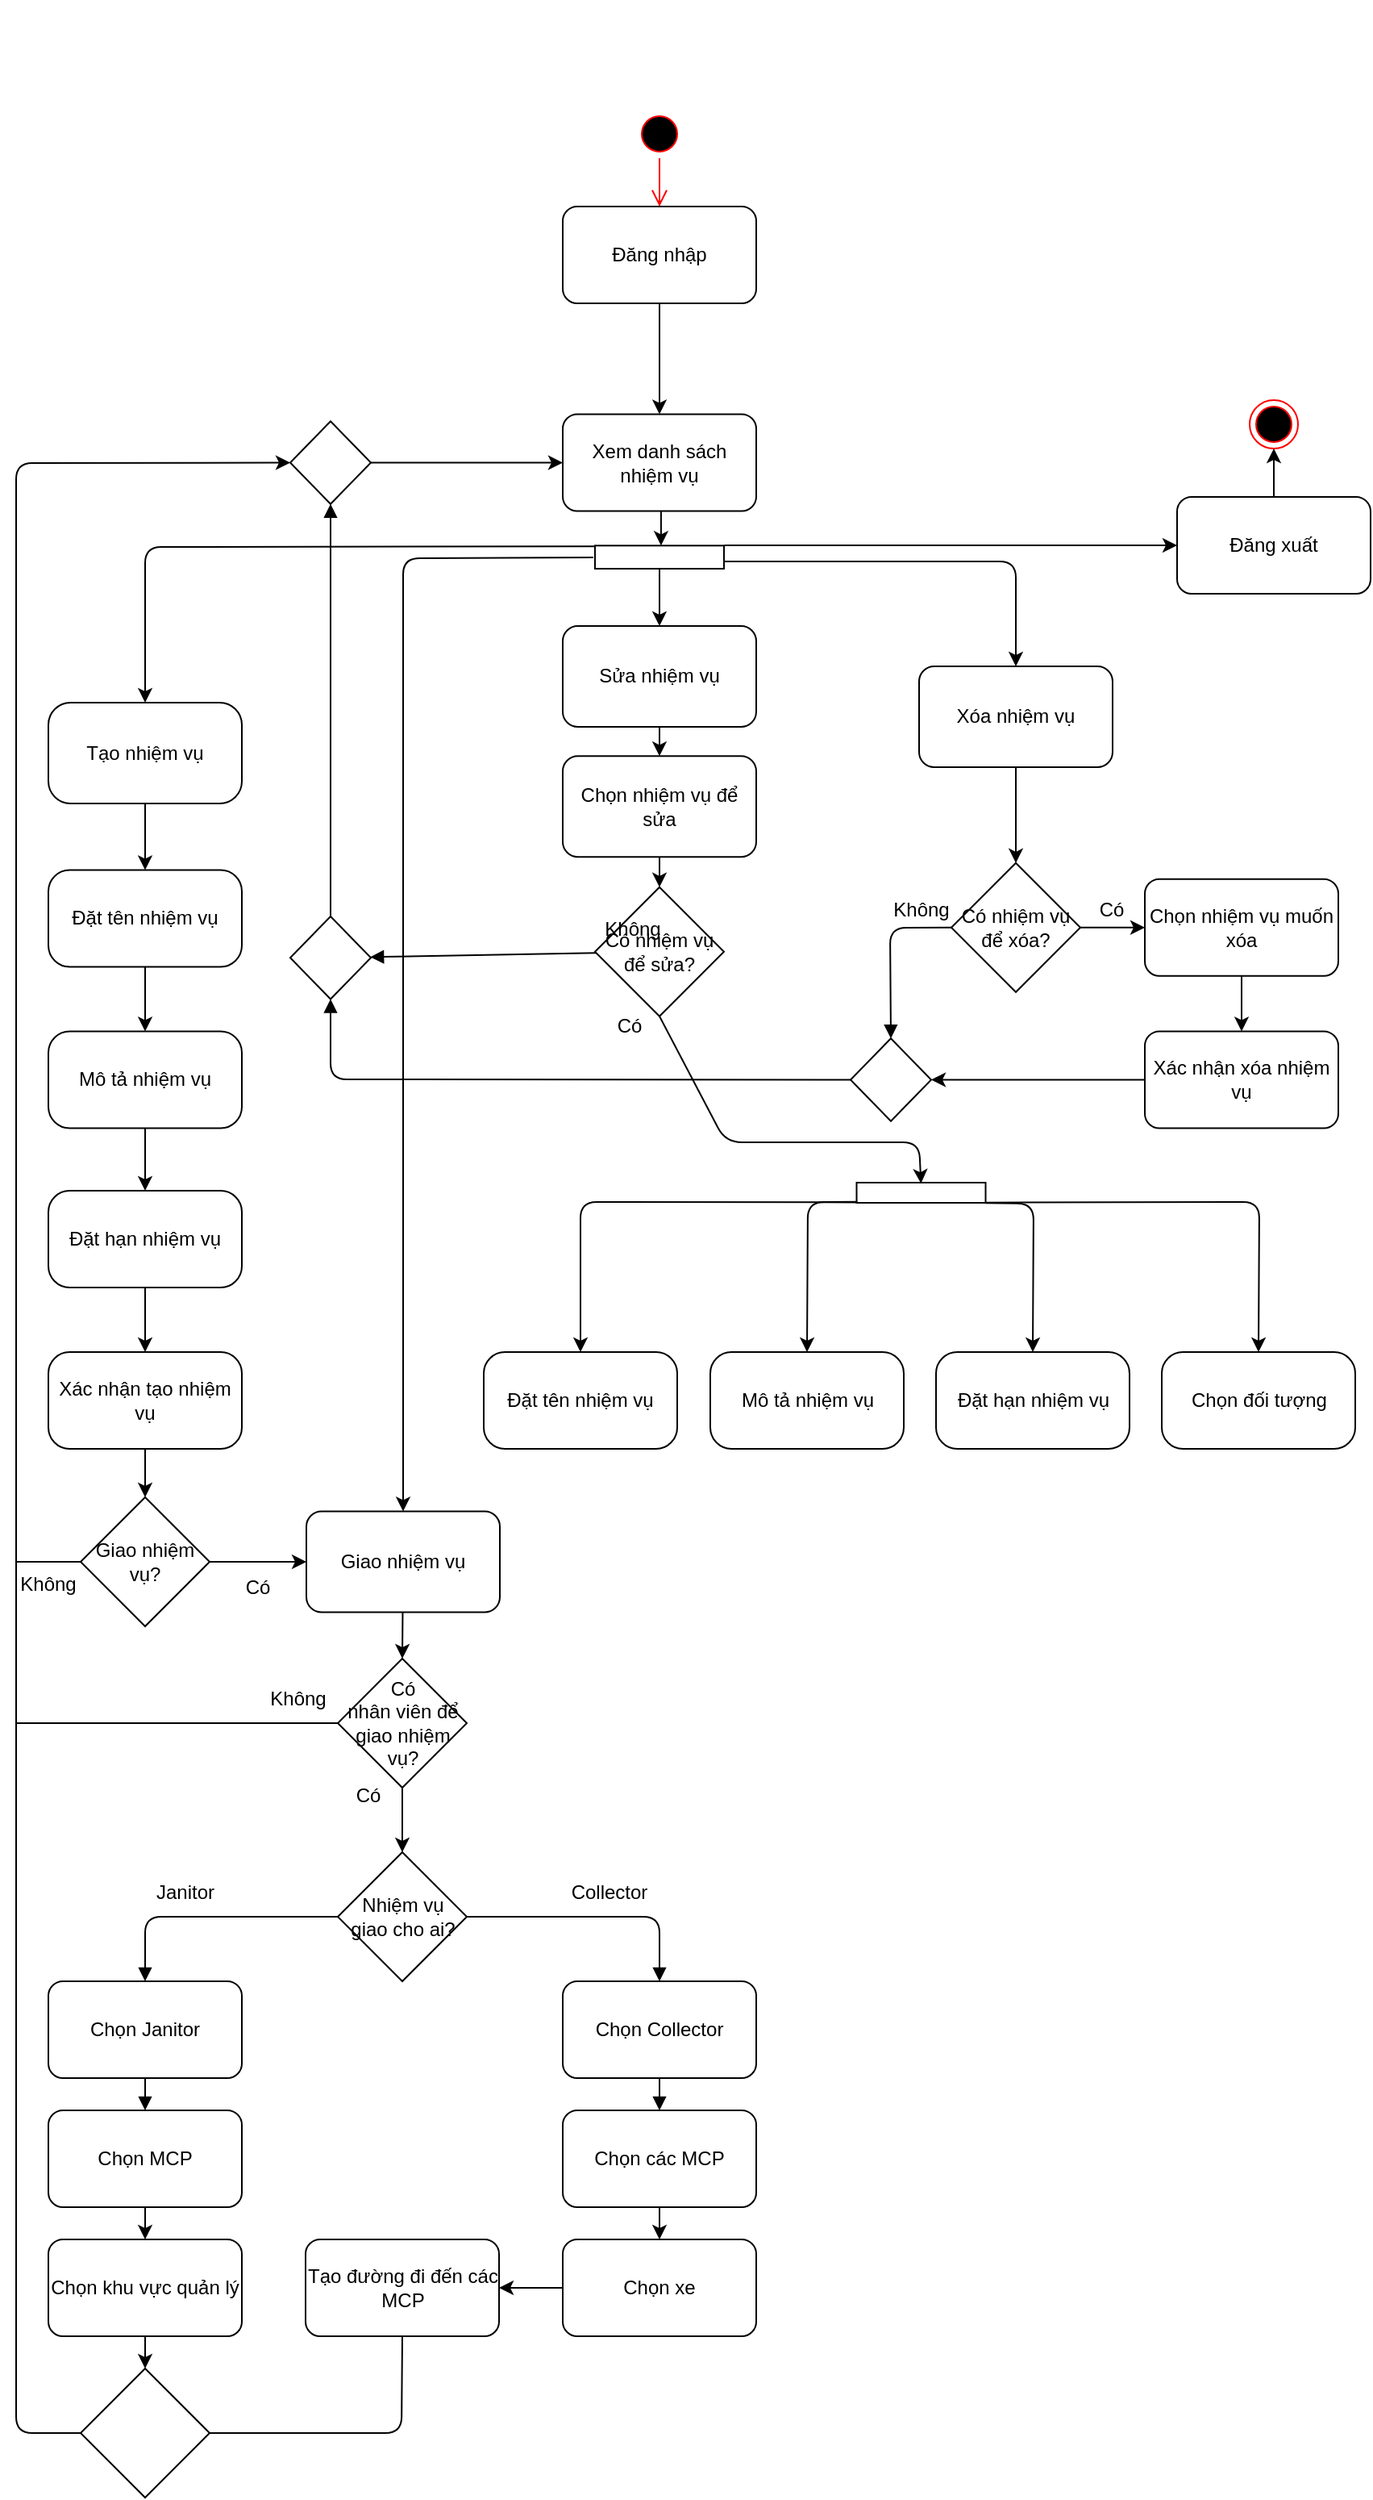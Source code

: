 <mxfile>
    <diagram id="f8bro3hq2V63n0aIHBkh" name="Task 2.1">
        <mxGraphModel dx="690" dy="296" grid="1" gridSize="10" guides="1" tooltips="1" connect="1" arrows="1" fold="1" page="1" pageScale="1" pageWidth="827" pageHeight="1169" math="0" shadow="0">
            <root>
                <mxCell id="0"/>
                <mxCell id="1" parent="0"/>
                <mxCell id="8" style="edgeStyle=none;html=1;exitX=0;exitY=0.5;exitDx=0;exitDy=0;" edge="1" parent="1">
                    <mxGeometry relative="1" as="geometry">
                        <mxPoint x="160" y="180" as="targetPoint"/>
                        <mxPoint x="160" y="180" as="sourcePoint"/>
                    </mxGeometry>
                </mxCell>
                <mxCell id="snAStb-6BBQoRBitgBAS-25" value="" style="ellipse;html=1;shape=endState;fillColor=#000000;strokeColor=#ff0000;" vertex="1" parent="1">
                    <mxGeometry x="805" y="420" width="30" height="30" as="geometry"/>
                </mxCell>
                <mxCell id="snAStb-6BBQoRBitgBAS-26" value="" style="ellipse;html=1;shape=startState;fillColor=#000000;strokeColor=#ff0000;" vertex="1" parent="1">
                    <mxGeometry x="424" y="240" width="30" height="30" as="geometry"/>
                </mxCell>
                <mxCell id="snAStb-6BBQoRBitgBAS-27" value="" style="edgeStyle=orthogonalEdgeStyle;html=1;verticalAlign=bottom;endArrow=open;endSize=8;strokeColor=#ff0000;entryX=0.5;entryY=0;entryDx=0;entryDy=0;" edge="1" source="snAStb-6BBQoRBitgBAS-26" parent="1" target="snAStb-6BBQoRBitgBAS-29">
                    <mxGeometry relative="1" as="geometry">
                        <mxPoint x="189" y="480" as="targetPoint"/>
                    </mxGeometry>
                </mxCell>
                <mxCell id="44" style="edgeStyle=none;html=1;exitX=0.5;exitY=1;exitDx=0;exitDy=0;entryX=0.5;entryY=0;entryDx=0;entryDy=0;" edge="1" parent="1" source="snAStb-6BBQoRBitgBAS-29" target="snAStb-6BBQoRBitgBAS-66">
                    <mxGeometry relative="1" as="geometry"/>
                </mxCell>
                <mxCell id="snAStb-6BBQoRBitgBAS-29" value="Đăng nhập" style="rounded=1;whiteSpace=wrap;html=1;" vertex="1" parent="1">
                    <mxGeometry x="379" y="300" width="120" height="60" as="geometry"/>
                </mxCell>
                <mxCell id="09_dQwDft95VqXlqSRKo-99" value="" style="edgeStyle=none;html=1;" edge="1" parent="1" source="snAStb-6BBQoRBitgBAS-30" target="09_dQwDft95VqXlqSRKo-98">
                    <mxGeometry relative="1" as="geometry"/>
                </mxCell>
                <mxCell id="snAStb-6BBQoRBitgBAS-30" value="Tạo nhiệm vụ" style="rounded=1;whiteSpace=wrap;html=1;arcSize=22;" vertex="1" parent="1">
                    <mxGeometry x="60" y="607.5" width="120" height="62.5" as="geometry"/>
                </mxCell>
                <mxCell id="09_dQwDft95VqXlqSRKo-144" value="" style="edgeStyle=none;html=1;" edge="1" parent="1" source="snAStb-6BBQoRBitgBAS-31" target="09_dQwDft95VqXlqSRKo-143">
                    <mxGeometry relative="1" as="geometry"/>
                </mxCell>
                <mxCell id="snAStb-6BBQoRBitgBAS-31" value="Sửa nhiệm vụ" style="rounded=1;whiteSpace=wrap;html=1;" vertex="1" parent="1">
                    <mxGeometry x="378.99" y="560" width="120" height="62.5" as="geometry"/>
                </mxCell>
                <mxCell id="snAStb-6BBQoRBitgBAS-62" value="" style="edgeStyle=none;html=1;entryX=0.5;entryY=0;entryDx=0;entryDy=0;" edge="1" parent="1" source="snAStb-6BBQoRBitgBAS-32" target="snAStb-6BBQoRBitgBAS-69">
                    <mxGeometry relative="1" as="geometry">
                        <mxPoint x="450" y="752.5" as="targetPoint"/>
                    </mxGeometry>
                </mxCell>
                <mxCell id="snAStb-6BBQoRBitgBAS-32" value="Xóa nhiệm vụ" style="rounded=1;whiteSpace=wrap;html=1;" vertex="1" parent="1">
                    <mxGeometry x="600" y="585" width="120" height="62.5" as="geometry"/>
                </mxCell>
                <mxCell id="41" style="edgeStyle=none;html=1;entryX=0.5;entryY=0;entryDx=0;entryDy=0;exitX=0.689;exitY=-0.005;exitDx=0;exitDy=0;exitPerimeter=0;" edge="1" parent="1" source="snAStb-6BBQoRBitgBAS-41" target="snAStb-6BBQoRBitgBAS-32">
                    <mxGeometry relative="1" as="geometry">
                        <Array as="points">
                            <mxPoint x="660" y="520"/>
                            <mxPoint x="660" y="560"/>
                        </Array>
                    </mxGeometry>
                </mxCell>
                <mxCell id="43" style="edgeStyle=none;html=1;entryX=0.5;entryY=0;entryDx=0;entryDy=0;exitX=0.028;exitY=0.997;exitDx=0;exitDy=0;exitPerimeter=0;" edge="1" parent="1" source="snAStb-6BBQoRBitgBAS-41" target="snAStb-6BBQoRBitgBAS-30">
                    <mxGeometry relative="1" as="geometry">
                        <Array as="points">
                            <mxPoint x="120" y="511"/>
                        </Array>
                    </mxGeometry>
                </mxCell>
                <mxCell id="137" style="edgeStyle=none;rounded=1;html=1;entryX=0.5;entryY=0;entryDx=0;entryDy=0;endArrow=classic;endFill=1;" edge="1" parent="1" source="snAStb-6BBQoRBitgBAS-41" target="snAStb-6BBQoRBitgBAS-31">
                    <mxGeometry relative="1" as="geometry"/>
                </mxCell>
                <mxCell id="snAStb-6BBQoRBitgBAS-41" value="" style="html=1;points=[];perimeter=orthogonalPerimeter;rotation=90;" vertex="1" parent="1">
                    <mxGeometry x="431.84" y="477.33" width="14.31" height="80" as="geometry"/>
                </mxCell>
                <mxCell id="snAStb-6BBQoRBitgBAS-51" value="" style="edgeStyle=none;html=1;" edge="1" parent="1" source="snAStb-6BBQoRBitgBAS-50" target="snAStb-6BBQoRBitgBAS-25">
                    <mxGeometry relative="1" as="geometry"/>
                </mxCell>
                <mxCell id="snAStb-6BBQoRBitgBAS-50" value="Đăng xuất" style="rounded=1;whiteSpace=wrap;html=1;" vertex="1" parent="1">
                    <mxGeometry x="760" y="480" width="120" height="60" as="geometry"/>
                </mxCell>
                <mxCell id="114" style="edgeStyle=none;html=1;endArrow=block;endFill=1;" edge="1" parent="1" source="snAStb-6BBQoRBitgBAS-65" target="112">
                    <mxGeometry relative="1" as="geometry"/>
                </mxCell>
                <mxCell id="snAStb-6BBQoRBitgBAS-65" value="Có nhiệm vụ để sửa?" style="rhombus;whiteSpace=wrap;html=1;" vertex="1" parent="1">
                    <mxGeometry x="398.99" y="721.88" width="80" height="80" as="geometry"/>
                </mxCell>
                <mxCell id="snAStb-6BBQoRBitgBAS-67" value="" style="edgeStyle=none;html=1;exitX=0.508;exitY=1.005;exitDx=0;exitDy=0;exitPerimeter=0;" edge="1" parent="1" source="snAStb-6BBQoRBitgBAS-66" target="snAStb-6BBQoRBitgBAS-41">
                    <mxGeometry relative="1" as="geometry"/>
                </mxCell>
                <mxCell id="130" style="edgeStyle=none;html=1;endArrow=block;endFill=1;" edge="1" parent="1" source="snAStb-6BBQoRBitgBAS-66">
                    <mxGeometry relative="1" as="geometry"/>
                </mxCell>
                <mxCell id="snAStb-6BBQoRBitgBAS-66" value="Xem danh sách nhiệm vụ" style="rounded=1;whiteSpace=wrap;html=1;" vertex="1" parent="1">
                    <mxGeometry x="379" y="428.75" width="120" height="60" as="geometry"/>
                </mxCell>
                <mxCell id="kybJRvyT3tSt8OVpMKfZ-118" value="" style="edgeStyle=none;html=1;exitX=1;exitY=0.5;exitDx=0;exitDy=0;" edge="1" parent="1" source="snAStb-6BBQoRBitgBAS-69" target="kybJRvyT3tSt8OVpMKfZ-117">
                    <mxGeometry relative="1" as="geometry">
                        <mxPoint x="699.646" y="836.526" as="sourcePoint"/>
                    </mxGeometry>
                </mxCell>
                <mxCell id="118" style="edgeStyle=none;html=1;endArrow=block;endFill=1;exitX=0;exitY=0.5;exitDx=0;exitDy=0;entryX=0.5;entryY=0;entryDx=0;entryDy=0;" edge="1" parent="1" source="snAStb-6BBQoRBitgBAS-69" target="117">
                    <mxGeometry relative="1" as="geometry">
                        <mxPoint x="620.002" y="836.882" as="sourcePoint"/>
                        <Array as="points">
                            <mxPoint x="582" y="747"/>
                        </Array>
                    </mxGeometry>
                </mxCell>
                <mxCell id="snAStb-6BBQoRBitgBAS-69" value="Có nhiệm vụ để xóa?" style="rhombus;whiteSpace=wrap;html=1;" vertex="1" parent="1">
                    <mxGeometry x="620" y="706.88" width="80" height="80" as="geometry"/>
                </mxCell>
                <mxCell id="snAStb-6BBQoRBitgBAS-80" value="" style="endArrow=classic;html=1;entryX=0;entryY=0.5;entryDx=0;entryDy=0;exitX=0;exitY=0.5;exitDx=0;exitDy=0;" edge="1" parent="1" source="09_dQwDft95VqXlqSRKo-150" target="snAStb-6BBQoRBitgBAS-87">
                    <mxGeometry width="50" height="50" relative="1" as="geometry">
                        <mxPoint x="40" y="1940" as="sourcePoint"/>
                        <mxPoint x="130" y="459" as="targetPoint"/>
                        <Array as="points">
                            <mxPoint x="40" y="1680"/>
                            <mxPoint x="40" y="1240"/>
                            <mxPoint x="40" y="459"/>
                        </Array>
                    </mxGeometry>
                </mxCell>
                <mxCell id="snAStb-6BBQoRBitgBAS-82" value="Có" style="text;html=1;strokeColor=none;fillColor=none;align=center;verticalAlign=middle;whiteSpace=wrap;rounded=0;" vertex="1" parent="1">
                    <mxGeometry x="404.24" y="793.13" width="32.75" height="30" as="geometry"/>
                </mxCell>
                <mxCell id="snAStb-6BBQoRBitgBAS-85" value="Không" style="text;html=1;strokeColor=none;fillColor=none;align=center;verticalAlign=middle;whiteSpace=wrap;rounded=0;" vertex="1" parent="1">
                    <mxGeometry x="580.62" y="720.62" width="41.25" height="30" as="geometry"/>
                </mxCell>
                <mxCell id="snAStb-6BBQoRBitgBAS-86" value="Không" style="text;html=1;strokeColor=none;fillColor=none;align=center;verticalAlign=middle;whiteSpace=wrap;rounded=0;" vertex="1" parent="1">
                    <mxGeometry x="189.5" y="1210" width="50" height="30" as="geometry"/>
                </mxCell>
                <mxCell id="snAStb-6BBQoRBitgBAS-87" value="" style="rhombus;whiteSpace=wrap;html=1;" vertex="1" parent="1">
                    <mxGeometry x="210" y="433.12" width="50" height="51.25" as="geometry"/>
                </mxCell>
                <mxCell id="snAStb-6BBQoRBitgBAS-88" value="" style="endArrow=classic;html=1;exitX=1;exitY=0.5;exitDx=0;exitDy=0;entryX=0;entryY=0.5;entryDx=0;entryDy=0;" edge="1" parent="1" source="snAStb-6BBQoRBitgBAS-87" target="snAStb-6BBQoRBitgBAS-66">
                    <mxGeometry width="50" height="50" relative="1" as="geometry">
                        <mxPoint x="180" y="440" as="sourcePoint"/>
                        <mxPoint x="230" y="390" as="targetPoint"/>
                    </mxGeometry>
                </mxCell>
                <mxCell id="86" value="Có" style="text;html=1;strokeColor=none;fillColor=none;align=center;verticalAlign=middle;whiteSpace=wrap;rounded=0;" vertex="1" parent="1">
                    <mxGeometry x="243.25" y="1270" width="30.5" height="30" as="geometry"/>
                </mxCell>
                <mxCell id="09_dQwDft95VqXlqSRKo-92" value="" style="edgeStyle=none;html=1;entryX=0.5;entryY=0;entryDx=0;entryDy=0;" edge="1" parent="1" source="09_dQwDft95VqXlqSRKo-87" target="72">
                    <mxGeometry relative="1" as="geometry">
                        <mxPoint x="280" y="1222.5" as="targetPoint"/>
                    </mxGeometry>
                </mxCell>
                <mxCell id="09_dQwDft95VqXlqSRKo-145" value="" style="edgeStyle=none;html=1;entryX=0.5;entryY=0;entryDx=0;entryDy=0;" edge="1" parent="1" source="09_dQwDft95VqXlqSRKo-143" target="snAStb-6BBQoRBitgBAS-65">
                    <mxGeometry relative="1" as="geometry"/>
                </mxCell>
                <mxCell id="09_dQwDft95VqXlqSRKo-107" value="" style="edgeStyle=none;html=1;" edge="1" parent="1" source="snAStb-6BBQoRBitgBAS-102" target="snAStb-6BBQoRBitgBAS-103">
                    <mxGeometry relative="1" as="geometry"/>
                </mxCell>
                <mxCell id="snAStb-6BBQoRBitgBAS-102" value="Chọn MCP" style="rounded=1;whiteSpace=wrap;html=1;" vertex="1" parent="1">
                    <mxGeometry x="60" y="1480" width="120" height="60" as="geometry"/>
                </mxCell>
                <mxCell id="snAStb-6BBQoRBitgBAS-103" value="Chọn khu vực quản lý" style="whiteSpace=wrap;html=1;rounded=1;" vertex="1" parent="1">
                    <mxGeometry x="60" y="1560" width="120" height="60" as="geometry"/>
                </mxCell>
                <mxCell id="snAStb-6BBQoRBitgBAS-107" value="" style="edgeStyle=none;html=1;" edge="1" parent="1" source="snAStb-6BBQoRBitgBAS-105" target="snAStb-6BBQoRBitgBAS-106">
                    <mxGeometry relative="1" as="geometry"/>
                </mxCell>
                <mxCell id="snAStb-6BBQoRBitgBAS-105" value="Chọn các MCP" style="rounded=1;whiteSpace=wrap;html=1;" vertex="1" parent="1">
                    <mxGeometry x="379" y="1480" width="120" height="60" as="geometry"/>
                </mxCell>
                <mxCell id="snAStb-6BBQoRBitgBAS-110" value="" style="edgeStyle=none;html=1;" edge="1" parent="1" source="snAStb-6BBQoRBitgBAS-106" target="snAStb-6BBQoRBitgBAS-109">
                    <mxGeometry relative="1" as="geometry"/>
                </mxCell>
                <mxCell id="snAStb-6BBQoRBitgBAS-106" value="Chọn xe" style="whiteSpace=wrap;html=1;rounded=1;" vertex="1" parent="1">
                    <mxGeometry x="379" y="1560" width="120" height="60" as="geometry"/>
                </mxCell>
                <mxCell id="snAStb-6BBQoRBitgBAS-109" value="Tạo đường đi đến các MCP" style="whiteSpace=wrap;html=1;rounded=1;" vertex="1" parent="1">
                    <mxGeometry x="219.5" y="1560" width="120" height="60" as="geometry"/>
                </mxCell>
                <mxCell id="kybJRvyT3tSt8OVpMKfZ-103" value="" style="edgeStyle=none;html=1;entryX=0.5;entryY=0;entryDx=0;entryDy=0;" edge="1" parent="1" source="72" target="106">
                    <mxGeometry relative="1" as="geometry">
                        <mxPoint x="280" y="1314" as="targetPoint"/>
                    </mxGeometry>
                </mxCell>
                <mxCell id="72" value="Có &lt;br&gt;nhân viên để giao nhiệm vụ?" style="rhombus;whiteSpace=wrap;html=1;" vertex="1" parent="1">
                    <mxGeometry x="239.5" y="1200" width="80" height="80" as="geometry"/>
                </mxCell>
                <mxCell id="09_dQwDft95VqXlqSRKo-87" value="Giao nhiệm vụ" style="rounded=1;whiteSpace=wrap;html=1;" vertex="1" parent="1">
                    <mxGeometry x="220" y="1108.75" width="120" height="62.5" as="geometry"/>
                </mxCell>
                <mxCell id="09_dQwDft95VqXlqSRKo-91" value="" style="endArrow=classic;html=1;entryX=0.5;entryY=0;entryDx=0;entryDy=0;exitX=0.509;exitY=1.013;exitDx=0;exitDy=0;exitPerimeter=0;" edge="1" parent="1" source="snAStb-6BBQoRBitgBAS-41" target="09_dQwDft95VqXlqSRKo-87">
                    <mxGeometry width="50" height="50" relative="1" as="geometry">
                        <mxPoint x="340" y="580" as="sourcePoint"/>
                        <mxPoint x="410" y="560" as="targetPoint"/>
                        <Array as="points">
                            <mxPoint x="280" y="518"/>
                        </Array>
                    </mxGeometry>
                </mxCell>
                <mxCell id="09_dQwDft95VqXlqSRKo-101" value="" style="edgeStyle=none;html=1;" edge="1" parent="1" source="09_dQwDft95VqXlqSRKo-98" target="09_dQwDft95VqXlqSRKo-100">
                    <mxGeometry relative="1" as="geometry"/>
                </mxCell>
                <mxCell id="09_dQwDft95VqXlqSRKo-98" value="Đặt tên nhiệm vụ" style="whiteSpace=wrap;html=1;rounded=1;arcSize=22;" vertex="1" parent="1">
                    <mxGeometry x="60" y="711.25" width="120" height="60" as="geometry"/>
                </mxCell>
                <mxCell id="09_dQwDft95VqXlqSRKo-103" value="" style="edgeStyle=none;html=1;" edge="1" parent="1" source="09_dQwDft95VqXlqSRKo-100" target="09_dQwDft95VqXlqSRKo-102">
                    <mxGeometry relative="1" as="geometry"/>
                </mxCell>
                <mxCell id="09_dQwDft95VqXlqSRKo-100" value="Mô tả nhiệm vụ" style="whiteSpace=wrap;html=1;rounded=1;arcSize=22;" vertex="1" parent="1">
                    <mxGeometry x="60" y="811.25" width="120" height="60" as="geometry"/>
                </mxCell>
                <mxCell id="09_dQwDft95VqXlqSRKo-115" value="" style="edgeStyle=none;html=1;" edge="1" parent="1" source="09_dQwDft95VqXlqSRKo-102" target="09_dQwDft95VqXlqSRKo-114">
                    <mxGeometry relative="1" as="geometry"/>
                </mxCell>
                <mxCell id="09_dQwDft95VqXlqSRKo-102" value="Đặt hạn nhiệm vụ" style="whiteSpace=wrap;html=1;rounded=1;arcSize=22;" vertex="1" parent="1">
                    <mxGeometry x="60" y="910" width="120" height="60" as="geometry"/>
                </mxCell>
                <mxCell id="09_dQwDft95VqXlqSRKo-110" value="Giao nhiệm vụ?" style="rhombus;whiteSpace=wrap;html=1;" vertex="1" parent="1">
                    <mxGeometry x="80" y="1100" width="80" height="80" as="geometry"/>
                </mxCell>
                <mxCell id="09_dQwDft95VqXlqSRKo-113" value="" style="endArrow=classic;html=1;exitX=1;exitY=0.5;exitDx=0;exitDy=0;entryX=0;entryY=0.5;entryDx=0;entryDy=0;" edge="1" parent="1" source="09_dQwDft95VqXlqSRKo-110" target="09_dQwDft95VqXlqSRKo-87">
                    <mxGeometry width="50" height="50" relative="1" as="geometry">
                        <mxPoint x="80" y="1240" as="sourcePoint"/>
                        <mxPoint x="130" y="1190" as="targetPoint"/>
                    </mxGeometry>
                </mxCell>
                <mxCell id="09_dQwDft95VqXlqSRKo-116" value="" style="edgeStyle=none;html=1;" edge="1" parent="1" source="09_dQwDft95VqXlqSRKo-114" target="09_dQwDft95VqXlqSRKo-110">
                    <mxGeometry relative="1" as="geometry"/>
                </mxCell>
                <mxCell id="09_dQwDft95VqXlqSRKo-114" value="Xác nhận tạo nhiệm vụ" style="whiteSpace=wrap;html=1;rounded=1;arcSize=22;" vertex="1" parent="1">
                    <mxGeometry x="60" y="1010" width="120" height="60" as="geometry"/>
                </mxCell>
                <mxCell id="09_dQwDft95VqXlqSRKo-117" value="Có" style="text;html=1;strokeColor=none;fillColor=none;align=center;verticalAlign=middle;whiteSpace=wrap;rounded=0;" vertex="1" parent="1">
                    <mxGeometry x="160" y="1141.25" width="60" height="30" as="geometry"/>
                </mxCell>
                <mxCell id="09_dQwDft95VqXlqSRKo-118" value="Không" style="text;html=1;strokeColor=none;fillColor=none;align=center;verticalAlign=middle;whiteSpace=wrap;rounded=0;" vertex="1" parent="1">
                    <mxGeometry x="30" y="1139" width="60" height="30" as="geometry"/>
                </mxCell>
                <mxCell id="09_dQwDft95VqXlqSRKo-130" value="Không" style="text;html=1;strokeColor=none;fillColor=none;align=center;verticalAlign=middle;whiteSpace=wrap;rounded=0;" vertex="1" parent="1">
                    <mxGeometry x="400" y="733.13" width="45.25" height="30" as="geometry"/>
                </mxCell>
                <mxCell id="09_dQwDft95VqXlqSRKo-131" value="" style="endArrow=classic;html=1;exitX=0.5;exitY=1;exitDx=0;exitDy=0;entryX=0.042;entryY=0.501;entryDx=0;entryDy=0;entryPerimeter=0;" edge="1" parent="1" source="snAStb-6BBQoRBitgBAS-65" target="09_dQwDft95VqXlqSRKo-132">
                    <mxGeometry width="50" height="50" relative="1" as="geometry">
                        <mxPoint x="510" y="1040" as="sourcePoint"/>
                        <mxPoint x="480" y="960" as="targetPoint"/>
                        <Array as="points">
                            <mxPoint x="480" y="880"/>
                            <mxPoint x="600" y="880"/>
                        </Array>
                    </mxGeometry>
                </mxCell>
                <mxCell id="09_dQwDft95VqXlqSRKo-132" value="" style="html=1;points=[];perimeter=orthogonalPerimeter;rotation=90;" vertex="1" parent="1">
                    <mxGeometry x="595" y="871.25" width="12.5" height="80" as="geometry"/>
                </mxCell>
                <mxCell id="09_dQwDft95VqXlqSRKo-133" value="Đặt tên nhiệm vụ" style="whiteSpace=wrap;html=1;rounded=1;arcSize=22;" vertex="1" parent="1">
                    <mxGeometry x="330" y="1010" width="120" height="60" as="geometry"/>
                </mxCell>
                <mxCell id="09_dQwDft95VqXlqSRKo-134" value="Mô tả nhiệm vụ" style="whiteSpace=wrap;html=1;rounded=1;arcSize=22;" vertex="1" parent="1">
                    <mxGeometry x="470.5" y="1010" width="120" height="60" as="geometry"/>
                </mxCell>
                <mxCell id="09_dQwDft95VqXlqSRKo-135" value="Đặt hạn nhiệm vụ" style="whiteSpace=wrap;html=1;rounded=1;arcSize=22;" vertex="1" parent="1">
                    <mxGeometry x="610.5" y="1010" width="120" height="60" as="geometry"/>
                </mxCell>
                <mxCell id="09_dQwDft95VqXlqSRKo-136" value="Chọn đối tượng" style="whiteSpace=wrap;html=1;rounded=1;arcSize=22;" vertex="1" parent="1">
                    <mxGeometry x="750.5" y="1010" width="120" height="60" as="geometry"/>
                </mxCell>
                <mxCell id="09_dQwDft95VqXlqSRKo-137" value="" style="endArrow=classic;html=1;entryX=0.5;entryY=0;entryDx=0;entryDy=0;exitX=0.977;exitY=0.998;exitDx=0;exitDy=0;exitPerimeter=0;" edge="1" parent="1" source="09_dQwDft95VqXlqSRKo-132" target="09_dQwDft95VqXlqSRKo-133">
                    <mxGeometry width="50" height="50" relative="1" as="geometry">
                        <mxPoint x="560" y="920" as="sourcePoint"/>
                        <mxPoint x="640" y="960" as="targetPoint"/>
                        <Array as="points">
                            <mxPoint x="390" y="917"/>
                        </Array>
                    </mxGeometry>
                </mxCell>
                <mxCell id="09_dQwDft95VqXlqSRKo-138" value="" style="endArrow=classic;html=1;entryX=0.5;entryY=0;entryDx=0;entryDy=0;exitX=0.954;exitY=0.994;exitDx=0;exitDy=0;exitPerimeter=0;" edge="1" parent="1" source="09_dQwDft95VqXlqSRKo-132" target="09_dQwDft95VqXlqSRKo-134">
                    <mxGeometry width="50" height="50" relative="1" as="geometry">
                        <mxPoint x="560" y="920" as="sourcePoint"/>
                        <mxPoint x="610" y="940" as="targetPoint"/>
                        <Array as="points">
                            <mxPoint x="531" y="917"/>
                        </Array>
                    </mxGeometry>
                </mxCell>
                <mxCell id="09_dQwDft95VqXlqSRKo-139" value="" style="endArrow=classic;html=1;exitX=1.008;exitY=0.002;exitDx=0;exitDy=0;exitPerimeter=0;entryX=0.5;entryY=0;entryDx=0;entryDy=0;" edge="1" parent="1" source="09_dQwDft95VqXlqSRKo-132" target="09_dQwDft95VqXlqSRKo-135">
                    <mxGeometry width="50" height="50" relative="1" as="geometry">
                        <mxPoint x="580" y="990" as="sourcePoint"/>
                        <mxPoint x="630" y="940" as="targetPoint"/>
                        <Array as="points">
                            <mxPoint x="671" y="918"/>
                        </Array>
                    </mxGeometry>
                </mxCell>
                <mxCell id="09_dQwDft95VqXlqSRKo-140" value="" style="endArrow=classic;html=1;entryX=0.5;entryY=0;entryDx=0;entryDy=0;exitX=0.986;exitY=0;exitDx=0;exitDy=0;exitPerimeter=0;" edge="1" parent="1" source="09_dQwDft95VqXlqSRKo-132" target="09_dQwDft95VqXlqSRKo-136">
                    <mxGeometry width="50" height="50" relative="1" as="geometry">
                        <mxPoint x="520" y="930" as="sourcePoint"/>
                        <mxPoint x="680" y="940" as="targetPoint"/>
                        <Array as="points">
                            <mxPoint x="811" y="917"/>
                        </Array>
                    </mxGeometry>
                </mxCell>
                <mxCell id="95" value="" style="endArrow=none;html=1;rounded=1;exitX=0;exitY=0.5;exitDx=0;exitDy=0;" edge="1" parent="1" source="09_dQwDft95VqXlqSRKo-110">
                    <mxGeometry width="50" height="50" relative="1" as="geometry">
                        <mxPoint x="70" y="1130" as="sourcePoint"/>
                        <mxPoint x="40" y="1140" as="targetPoint"/>
                    </mxGeometry>
                </mxCell>
                <mxCell id="09_dQwDft95VqXlqSRKo-143" value="Chọn nhiệm vụ để sửa" style="rounded=1;whiteSpace=wrap;html=1;" vertex="1" parent="1">
                    <mxGeometry x="378.99" y="640.63" width="120" height="62.5" as="geometry"/>
                </mxCell>
                <mxCell id="09_dQwDft95VqXlqSRKo-149" value="" style="endArrow=classic;html=1;exitX=0.5;exitY=1;exitDx=0;exitDy=0;entryX=0.5;entryY=0;entryDx=0;entryDy=0;" edge="1" parent="1" source="snAStb-6BBQoRBitgBAS-103" target="09_dQwDft95VqXlqSRKo-150">
                    <mxGeometry width="50" height="50" relative="1" as="geometry">
                        <mxPoint x="669" y="1560" as="sourcePoint"/>
                        <mxPoint x="720" y="1660" as="targetPoint"/>
                    </mxGeometry>
                </mxCell>
                <mxCell id="09_dQwDft95VqXlqSRKo-150" value="" style="rhombus;whiteSpace=wrap;html=1;" vertex="1" parent="1">
                    <mxGeometry x="80" y="1640" width="80" height="80" as="geometry"/>
                </mxCell>
                <mxCell id="09_dQwDft95VqXlqSRKo-151" value="" style="endArrow=none;html=1;entryX=1;entryY=1;entryDx=0;entryDy=0;" edge="1" parent="1" target="snAStb-6BBQoRBitgBAS-86">
                    <mxGeometry width="50" height="50" relative="1" as="geometry">
                        <mxPoint x="40" y="1240" as="sourcePoint"/>
                        <mxPoint x="140" y="1320" as="targetPoint"/>
                    </mxGeometry>
                </mxCell>
                <mxCell id="102" style="edgeStyle=none;html=1;entryX=0.5;entryY=0;entryDx=0;entryDy=0;endArrow=block;endFill=1;exitX=0;exitY=0.5;exitDx=0;exitDy=0;" edge="1" parent="1" source="106" target="kybJRvyT3tSt8OVpMKfZ-104">
                    <mxGeometry relative="1" as="geometry">
                        <Array as="points">
                            <mxPoint x="120" y="1360"/>
                        </Array>
                        <mxPoint x="240" y="1320" as="sourcePoint"/>
                    </mxGeometry>
                </mxCell>
                <mxCell id="103" style="edgeStyle=none;html=1;entryX=0.5;entryY=0;entryDx=0;entryDy=0;endArrow=block;endFill=1;exitX=1;exitY=0.5;exitDx=0;exitDy=0;" edge="1" parent="1" source="106" target="kybJRvyT3tSt8OVpMKfZ-105">
                    <mxGeometry relative="1" as="geometry">
                        <Array as="points">
                            <mxPoint x="439" y="1360"/>
                        </Array>
                        <mxPoint x="320" y="1320" as="sourcePoint"/>
                    </mxGeometry>
                </mxCell>
                <mxCell id="101" style="edgeStyle=none;html=1;entryX=0.5;entryY=0;entryDx=0;entryDy=0;endArrow=block;endFill=1;" edge="1" parent="1" source="kybJRvyT3tSt8OVpMKfZ-104" target="snAStb-6BBQoRBitgBAS-102">
                    <mxGeometry relative="1" as="geometry"/>
                </mxCell>
                <mxCell id="kybJRvyT3tSt8OVpMKfZ-104" value="Chọn Janitor" style="rounded=1;whiteSpace=wrap;html=1;" vertex="1" parent="1">
                    <mxGeometry x="60" y="1400" width="120" height="60" as="geometry"/>
                </mxCell>
                <mxCell id="104" style="edgeStyle=none;html=1;exitX=0.5;exitY=1;exitDx=0;exitDy=0;endArrow=block;endFill=1;" edge="1" parent="1" source="kybJRvyT3tSt8OVpMKfZ-105" target="snAStb-6BBQoRBitgBAS-105">
                    <mxGeometry relative="1" as="geometry"/>
                </mxCell>
                <mxCell id="kybJRvyT3tSt8OVpMKfZ-105" value="Chọn Collector" style="rounded=1;whiteSpace=wrap;html=1;" vertex="1" parent="1">
                    <mxGeometry x="379" y="1400" width="120" height="60" as="geometry"/>
                </mxCell>
                <mxCell id="106" value="Nhiệm vụ&lt;br&gt;giao cho ai?" style="rhombus;whiteSpace=wrap;html=1;" vertex="1" parent="1">
                    <mxGeometry x="239.5" y="1320" width="80" height="80" as="geometry"/>
                </mxCell>
                <mxCell id="107" value="Janitor" style="text;html=1;strokeColor=none;fillColor=none;align=center;verticalAlign=middle;whiteSpace=wrap;rounded=0;" vertex="1" parent="1">
                    <mxGeometry x="120" y="1330" width="50" height="30" as="geometry"/>
                </mxCell>
                <mxCell id="108" value="Collector" style="text;html=1;strokeColor=none;fillColor=none;align=center;verticalAlign=middle;whiteSpace=wrap;rounded=0;" vertex="1" parent="1">
                    <mxGeometry x="382.75" y="1330" width="50" height="30" as="geometry"/>
                </mxCell>
                <mxCell id="113" style="edgeStyle=none;html=1;endArrow=block;endFill=1;" edge="1" parent="1" source="112" target="snAStb-6BBQoRBitgBAS-87">
                    <mxGeometry relative="1" as="geometry"/>
                </mxCell>
                <mxCell id="112" value="" style="rhombus;whiteSpace=wrap;html=1;" vertex="1" parent="1">
                    <mxGeometry x="210" y="740" width="50" height="51.25" as="geometry"/>
                </mxCell>
                <mxCell id="kybJRvyT3tSt8OVpMKfZ-112" value="" style="endArrow=classic;html=1;entryX=0;entryY=0.5;entryDx=0;entryDy=0;exitX=-0.015;exitY=-0.004;exitDx=0;exitDy=0;exitPerimeter=0;" edge="1" parent="1" source="snAStb-6BBQoRBitgBAS-41" target="snAStb-6BBQoRBitgBAS-50">
                    <mxGeometry width="50" height="50" relative="1" as="geometry">
                        <mxPoint x="480" y="514" as="sourcePoint"/>
                        <mxPoint x="650" y="420" as="targetPoint"/>
                    </mxGeometry>
                </mxCell>
                <mxCell id="kybJRvyT3tSt8OVpMKfZ-123" value="" style="edgeStyle=none;html=1;" edge="1" parent="1" source="kybJRvyT3tSt8OVpMKfZ-117" target="kybJRvyT3tSt8OVpMKfZ-122">
                    <mxGeometry relative="1" as="geometry"/>
                </mxCell>
                <mxCell id="kybJRvyT3tSt8OVpMKfZ-117" value="Chọn nhiệm vụ muốn xóa" style="rounded=1;whiteSpace=wrap;html=1;" vertex="1" parent="1">
                    <mxGeometry x="740" y="716.88" width="120" height="60" as="geometry"/>
                </mxCell>
                <mxCell id="kybJRvyT3tSt8OVpMKfZ-119" value="Có" style="text;html=1;strokeColor=none;fillColor=none;align=center;verticalAlign=middle;whiteSpace=wrap;rounded=0;" vertex="1" parent="1">
                    <mxGeometry x="698.75" y="720.62" width="41.25" height="30" as="geometry"/>
                </mxCell>
                <mxCell id="119" style="edgeStyle=none;html=1;entryX=0.5;entryY=1;entryDx=0;entryDy=0;endArrow=block;endFill=1;" edge="1" parent="1" source="117" target="112">
                    <mxGeometry relative="1" as="geometry">
                        <Array as="points">
                            <mxPoint x="235" y="841"/>
                        </Array>
                    </mxGeometry>
                </mxCell>
                <mxCell id="117" value="" style="rhombus;whiteSpace=wrap;html=1;" vertex="1" parent="1">
                    <mxGeometry x="557.5" y="815.62" width="50" height="51.25" as="geometry"/>
                </mxCell>
                <mxCell id="122" style="edgeStyle=none;rounded=1;html=1;entryX=1;entryY=0.5;entryDx=0;entryDy=0;endArrow=classic;endFill=1;" edge="1" parent="1" source="kybJRvyT3tSt8OVpMKfZ-122" target="117">
                    <mxGeometry relative="1" as="geometry"/>
                </mxCell>
                <mxCell id="kybJRvyT3tSt8OVpMKfZ-122" value="Xác nhận xóa nhiệm vụ" style="whiteSpace=wrap;html=1;rounded=1;" vertex="1" parent="1">
                    <mxGeometry x="740" y="811.25" width="120" height="60" as="geometry"/>
                </mxCell>
                <mxCell id="xRkjL0Xn6ZFRJIPAsWm1-123" value="" style="endArrow=none;html=1;exitX=1;exitY=0.5;exitDx=0;exitDy=0;entryX=0.5;entryY=1;entryDx=0;entryDy=0;" edge="1" parent="1" source="09_dQwDft95VqXlqSRKo-150" target="snAStb-6BBQoRBitgBAS-109">
                    <mxGeometry width="50" height="50" relative="1" as="geometry">
                        <mxPoint x="165" y="1690" as="sourcePoint"/>
                        <mxPoint x="215" y="1640" as="targetPoint"/>
                        <Array as="points">
                            <mxPoint x="279" y="1680"/>
                        </Array>
                    </mxGeometry>
                </mxCell>
                <mxCell id="131" style="edgeStyle=none;html=1;entryX=0;entryY=0.5;entryDx=0;entryDy=0;endArrow=block;endFill=1;" edge="1" parent="1" target="snAStb-6BBQoRBitgBAS-25">
                    <mxGeometry relative="1" as="geometry"/>
                </mxCell>
            </root>
        </mxGraphModel>
    </diagram>
    <diagram id="VcHnzByAjOA17f3QwNnb" name="Task 2.2">
        <mxGraphModel grid="1" gridSize="10" guides="1" tooltips="1" connect="1" arrows="1" page="1" fold="1" pageScale="1" pageWidth="827" pageHeight="1169" math="0" shadow="0">
            <root>
                <mxCell id="WIa-JmH-mWgJoxxkNxEZ-0"/>
                <mxCell id="WIa-JmH-mWgJoxxkNxEZ-1" parent="WIa-JmH-mWgJoxxkNxEZ-0"/>
            </root>
        </mxGraphModel>
    </diagram>
    <diagram id="SSchtgdJ-f3Xi71LcuAf" name="Task 2.3">
        <mxGraphModel dx="828" dy="355" grid="1" gridSize="10" guides="1" tooltips="1" connect="1" arrows="1" fold="1" page="1" pageScale="1" pageWidth="827" pageHeight="1169" math="0" shadow="0">
            <root>
                <mxCell id="gyXgDf-kMecvD-xgvL6y-0"/>
                <mxCell id="gyXgDf-kMecvD-xgvL6y-1" parent="gyXgDf-kMecvD-xgvL6y-0"/>
            </root>
        </mxGraphModel>
    </diagram>
</mxfile>